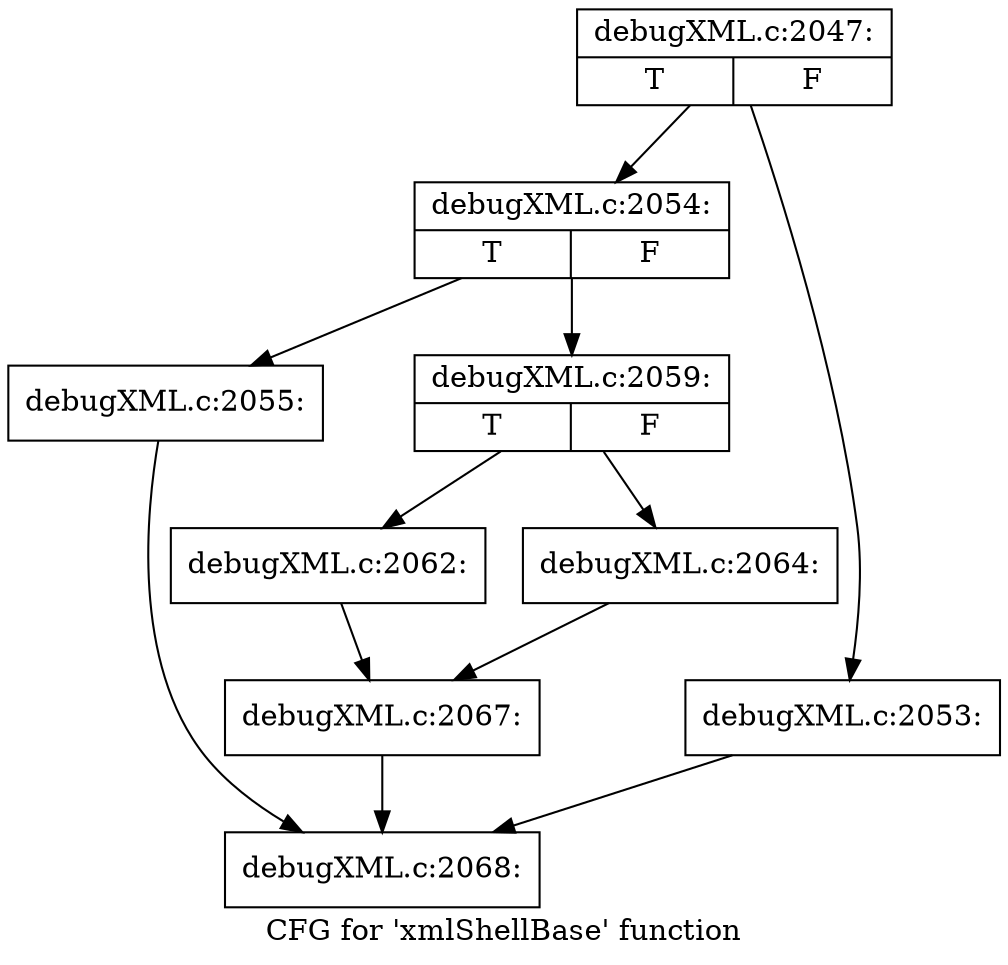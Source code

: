 digraph "CFG for 'xmlShellBase' function" {
	label="CFG for 'xmlShellBase' function";

	Node0x499f020 [shape=record,label="{debugXML.c:2047:|{<s0>T|<s1>F}}"];
	Node0x499f020 -> Node0x49a02a0;
	Node0x499f020 -> Node0x49a0250;
	Node0x49a0250 [shape=record,label="{debugXML.c:2053:}"];
	Node0x49a0250 -> Node0x499f2a0;
	Node0x49a02a0 [shape=record,label="{debugXML.c:2054:|{<s0>T|<s1>F}}"];
	Node0x49a02a0 -> Node0x49a06a0;
	Node0x49a02a0 -> Node0x49a06f0;
	Node0x49a06a0 [shape=record,label="{debugXML.c:2055:}"];
	Node0x49a06a0 -> Node0x499f2a0;
	Node0x49a06f0 [shape=record,label="{debugXML.c:2059:|{<s0>T|<s1>F}}"];
	Node0x49a06f0 -> Node0x49a17a0;
	Node0x49a06f0 -> Node0x49a1cf0;
	Node0x49a17a0 [shape=record,label="{debugXML.c:2062:}"];
	Node0x49a17a0 -> Node0x49a1ca0;
	Node0x49a1cf0 [shape=record,label="{debugXML.c:2064:}"];
	Node0x49a1cf0 -> Node0x49a1ca0;
	Node0x49a1ca0 [shape=record,label="{debugXML.c:2067:}"];
	Node0x49a1ca0 -> Node0x499f2a0;
	Node0x499f2a0 [shape=record,label="{debugXML.c:2068:}"];
}
